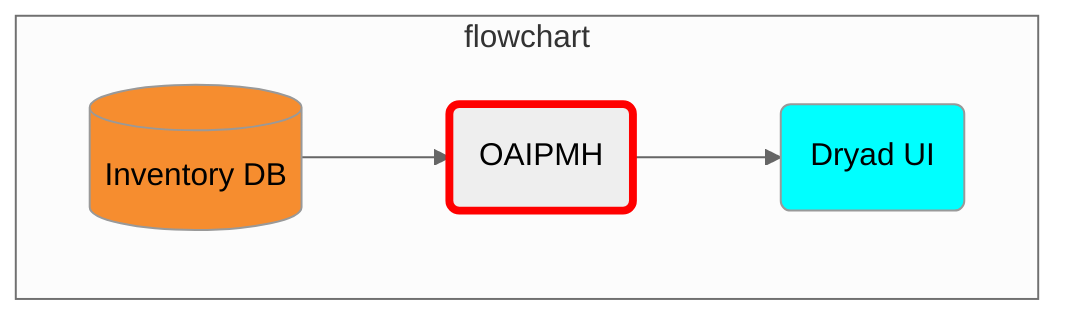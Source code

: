 %%{init: {'theme': 'neutral'}}%%
graph TD
  DRYAD(Dryad UI)
  RDS[(Inventory DB)]
  OAI(OAIPMH)

  subgraph flowchart
    RDS --> OAI
    OAI --> DRYAD
  end

  style RDS fill:#F68D2F
  style DRYAD fill:cyan
  style OAI stroke:red,stroke-width:4px